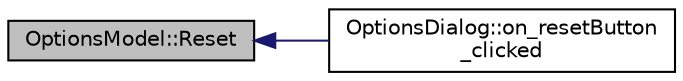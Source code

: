 digraph "OptionsModel::Reset"
{
  edge [fontname="Helvetica",fontsize="10",labelfontname="Helvetica",labelfontsize="10"];
  node [fontname="Helvetica",fontsize="10",shape=record];
  rankdir="LR";
  Node198 [label="OptionsModel::Reset",height=0.2,width=0.4,color="black", fillcolor="grey75", style="filled", fontcolor="black"];
  Node198 -> Node199 [dir="back",color="midnightblue",fontsize="10",style="solid",fontname="Helvetica"];
  Node199 [label="OptionsDialog::on_resetButton\l_clicked",height=0.2,width=0.4,color="black", fillcolor="white", style="filled",URL="$class_options_dialog.html#ab59345e0ce3db1d2cfb4ce50d39fb653"];
}
